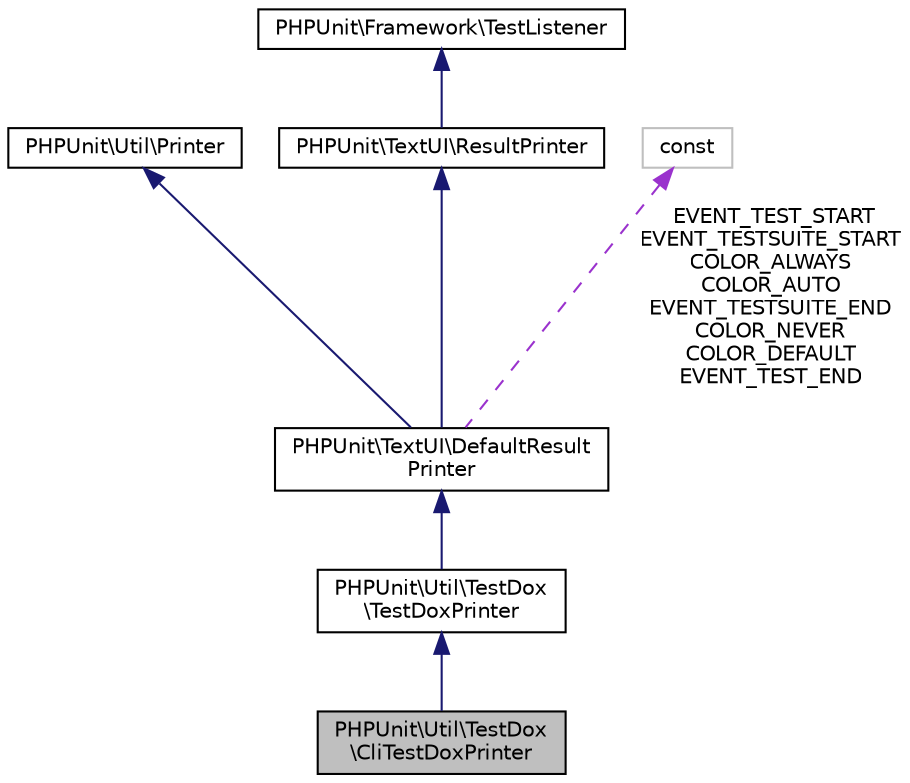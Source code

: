 digraph "PHPUnit\Util\TestDox\CliTestDoxPrinter"
{
  edge [fontname="Helvetica",fontsize="10",labelfontname="Helvetica",labelfontsize="10"];
  node [fontname="Helvetica",fontsize="10",shape=record];
  Node6 [label="PHPUnit\\Util\\TestDox\l\\CliTestDoxPrinter",height=0.2,width=0.4,color="black", fillcolor="grey75", style="filled", fontcolor="black"];
  Node7 -> Node6 [dir="back",color="midnightblue",fontsize="10",style="solid",fontname="Helvetica"];
  Node7 [label="PHPUnit\\Util\\TestDox\l\\TestDoxPrinter",height=0.2,width=0.4,color="black", fillcolor="white", style="filled",URL="$classPHPUnit_1_1Util_1_1TestDox_1_1TestDoxPrinter.html"];
  Node8 -> Node7 [dir="back",color="midnightblue",fontsize="10",style="solid",fontname="Helvetica"];
  Node8 [label="PHPUnit\\TextUI\\DefaultResult\lPrinter",height=0.2,width=0.4,color="black", fillcolor="white", style="filled",URL="$classPHPUnit_1_1TextUI_1_1DefaultResultPrinter.html"];
  Node9 -> Node8 [dir="back",color="midnightblue",fontsize="10",style="solid",fontname="Helvetica"];
  Node9 [label="PHPUnit\\Util\\Printer",height=0.2,width=0.4,color="black", fillcolor="white", style="filled",URL="$classPHPUnit_1_1Util_1_1Printer.html"];
  Node10 -> Node8 [dir="back",color="midnightblue",fontsize="10",style="solid",fontname="Helvetica"];
  Node10 [label="PHPUnit\\TextUI\\ResultPrinter",height=0.2,width=0.4,color="black", fillcolor="white", style="filled",URL="$interfacePHPUnit_1_1TextUI_1_1ResultPrinter.html"];
  Node11 -> Node10 [dir="back",color="midnightblue",fontsize="10",style="solid",fontname="Helvetica"];
  Node11 [label="PHPUnit\\Framework\\TestListener",height=0.2,width=0.4,color="black", fillcolor="white", style="filled",URL="$interfacePHPUnit_1_1Framework_1_1TestListener.html"];
  Node12 -> Node8 [dir="back",color="darkorchid3",fontsize="10",style="dashed",label=" EVENT_TEST_START\nEVENT_TESTSUITE_START\nCOLOR_ALWAYS\nCOLOR_AUTO\nEVENT_TESTSUITE_END\nCOLOR_NEVER\nCOLOR_DEFAULT\nEVENT_TEST_END" ,fontname="Helvetica"];
  Node12 [label="const",height=0.2,width=0.4,color="grey75", fillcolor="white", style="filled"];
}
